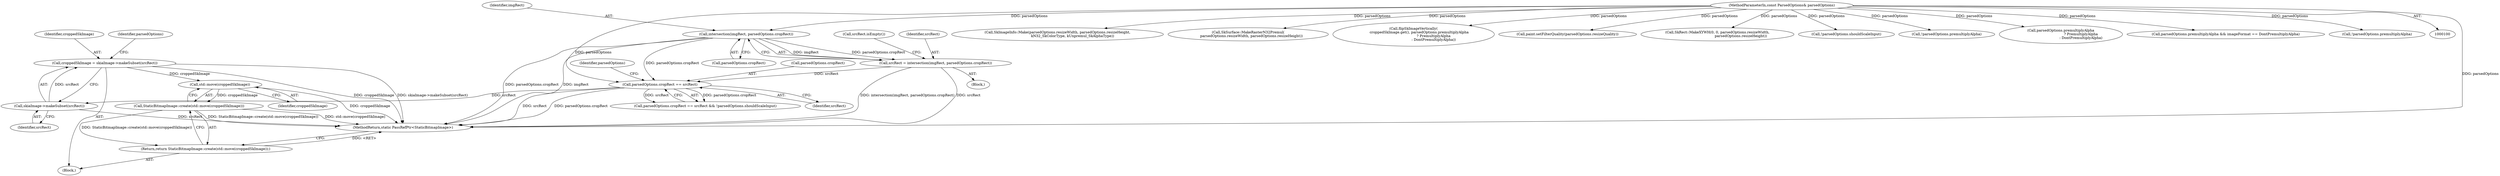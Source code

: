 digraph "0_Chrome_d59a4441697f6253e7dc3f7ae5caad6e5fd2c778_1@API" {
"1000258" [label="(Call,std::move(croppedSkImage))"];
"1000225" [label="(Call,croppedSkImage = skiaImage->makeSubset(srcRect))"];
"1000227" [label="(Call,skiaImage->makeSubset(srcRect))"];
"1000214" [label="(Call,parsedOptions.cropRect == srcRect)"];
"1000112" [label="(Call,intersection(imgRect, parsedOptions.cropRect))"];
"1000102" [label="(MethodParameterIn,const ParsedOptions& parsedOptions)"];
"1000110" [label="(Call,srcRect = intersection(imgRect, parsedOptions.cropRect))"];
"1000257" [label="(Call,StaticBitmapImage::create(std::move(croppedSkImage)))"];
"1000256" [label="(Return,return StaticBitmapImage::create(std::move(croppedSkImage));)"];
"1000110" [label="(Call,srcRect = intersection(imgRect, parsedOptions.cropRect))"];
"1000128" [label="(Call,SkImageInfo::Make(parsedOptions.resizeWidth, parsedOptions.resizeHeight,\n                           kN32_SkColorType, kUnpremul_SkAlphaType))"];
"1000113" [label="(Identifier,imgRect)"];
"1000227" [label="(Call,skiaImage->makeSubset(srcRect))"];
"1000263" [label="(Call,SkSurface::MakeRasterN32Premul(\n      parsedOptions.resizeWidth, parsedOptions.resizeHeight))"];
"1000223" [label="(Block,)"];
"1000112" [label="(Call,intersection(imgRect, parsedOptions.cropRect))"];
"1000119" [label="(Call,srcRect.isEmpty())"];
"1000214" [label="(Call,parsedOptions.cropRect == srcRect)"];
"1000225" [label="(Call,croppedSkImage = skiaImage->makeSubset(srcRect))"];
"1000213" [label="(Call,parsedOptions.cropRect == srcRect && !parsedOptions.shouldScaleInput)"];
"1000235" [label="(Call,flipSkImageVertically(\n          croppedSkImage.get(), parsedOptions.premultiplyAlpha\n                                    ? PremultiplyAlpha\n                                    : DontPremultiplyAlpha))"];
"1000228" [label="(Identifier,srcRect)"];
"1000218" [label="(Identifier,srcRect)"];
"1000348" [label="(Call,paint.setFilterQuality(parsedOptions.resizeQuality))"];
"1000215" [label="(Call,parsedOptions.cropRect)"];
"1000256" [label="(Return,return StaticBitmapImage::create(std::move(croppedSkImage));)"];
"1000338" [label="(Call,SkRect::MakeXYWH(0, 0, parsedOptions.resizeWidth,\n                                          parsedOptions.resizeHeight))"];
"1000257" [label="(Call,StaticBitmapImage::create(std::move(croppedSkImage)))"];
"1000102" [label="(MethodParameterIn,const ParsedOptions& parsedOptions)"];
"1000231" [label="(Identifier,parsedOptions)"];
"1000219" [label="(Call,!parsedOptions.shouldScaleInput)"];
"1000388" [label="(MethodReturn,static PassRefPtr<StaticBitmapImage>)"];
"1000120" [label="(Call,!parsedOptions.premultiplyAlpha)"];
"1000111" [label="(Identifier,srcRect)"];
"1000237" [label="(Call,parsedOptions.premultiplyAlpha\n                                    ? PremultiplyAlpha\n                                    : DontPremultiplyAlpha)"];
"1000105" [label="(Block,)"];
"1000244" [label="(Call,parsedOptions.premultiplyAlpha && imageFormat == DontPremultiplyAlpha)"];
"1000221" [label="(Identifier,parsedOptions)"];
"1000114" [label="(Call,parsedOptions.cropRect)"];
"1000259" [label="(Identifier,croppedSkImage)"];
"1000226" [label="(Identifier,croppedSkImage)"];
"1000258" [label="(Call,std::move(croppedSkImage))"];
"1000179" [label="(Call,!parsedOptions.premultiplyAlpha)"];
"1000258" -> "1000257"  [label="AST: "];
"1000258" -> "1000259"  [label="CFG: "];
"1000259" -> "1000258"  [label="AST: "];
"1000257" -> "1000258"  [label="CFG: "];
"1000258" -> "1000388"  [label="DDG: croppedSkImage"];
"1000258" -> "1000257"  [label="DDG: croppedSkImage"];
"1000225" -> "1000258"  [label="DDG: croppedSkImage"];
"1000225" -> "1000223"  [label="AST: "];
"1000225" -> "1000227"  [label="CFG: "];
"1000226" -> "1000225"  [label="AST: "];
"1000227" -> "1000225"  [label="AST: "];
"1000231" -> "1000225"  [label="CFG: "];
"1000225" -> "1000388"  [label="DDG: skiaImage->makeSubset(srcRect)"];
"1000225" -> "1000388"  [label="DDG: croppedSkImage"];
"1000227" -> "1000225"  [label="DDG: srcRect"];
"1000227" -> "1000228"  [label="CFG: "];
"1000228" -> "1000227"  [label="AST: "];
"1000227" -> "1000388"  [label="DDG: srcRect"];
"1000214" -> "1000227"  [label="DDG: srcRect"];
"1000214" -> "1000213"  [label="AST: "];
"1000214" -> "1000218"  [label="CFG: "];
"1000215" -> "1000214"  [label="AST: "];
"1000218" -> "1000214"  [label="AST: "];
"1000221" -> "1000214"  [label="CFG: "];
"1000213" -> "1000214"  [label="CFG: "];
"1000214" -> "1000388"  [label="DDG: srcRect"];
"1000214" -> "1000388"  [label="DDG: parsedOptions.cropRect"];
"1000214" -> "1000213"  [label="DDG: parsedOptions.cropRect"];
"1000214" -> "1000213"  [label="DDG: srcRect"];
"1000112" -> "1000214"  [label="DDG: parsedOptions.cropRect"];
"1000102" -> "1000214"  [label="DDG: parsedOptions"];
"1000110" -> "1000214"  [label="DDG: srcRect"];
"1000112" -> "1000110"  [label="AST: "];
"1000112" -> "1000114"  [label="CFG: "];
"1000113" -> "1000112"  [label="AST: "];
"1000114" -> "1000112"  [label="AST: "];
"1000110" -> "1000112"  [label="CFG: "];
"1000112" -> "1000388"  [label="DDG: parsedOptions.cropRect"];
"1000112" -> "1000388"  [label="DDG: imgRect"];
"1000112" -> "1000110"  [label="DDG: imgRect"];
"1000112" -> "1000110"  [label="DDG: parsedOptions.cropRect"];
"1000102" -> "1000112"  [label="DDG: parsedOptions"];
"1000102" -> "1000100"  [label="AST: "];
"1000102" -> "1000388"  [label="DDG: parsedOptions"];
"1000102" -> "1000120"  [label="DDG: parsedOptions"];
"1000102" -> "1000128"  [label="DDG: parsedOptions"];
"1000102" -> "1000179"  [label="DDG: parsedOptions"];
"1000102" -> "1000219"  [label="DDG: parsedOptions"];
"1000102" -> "1000235"  [label="DDG: parsedOptions"];
"1000102" -> "1000237"  [label="DDG: parsedOptions"];
"1000102" -> "1000244"  [label="DDG: parsedOptions"];
"1000102" -> "1000263"  [label="DDG: parsedOptions"];
"1000102" -> "1000338"  [label="DDG: parsedOptions"];
"1000102" -> "1000348"  [label="DDG: parsedOptions"];
"1000110" -> "1000105"  [label="AST: "];
"1000111" -> "1000110"  [label="AST: "];
"1000119" -> "1000110"  [label="CFG: "];
"1000110" -> "1000388"  [label="DDG: intersection(imgRect, parsedOptions.cropRect)"];
"1000110" -> "1000388"  [label="DDG: srcRect"];
"1000257" -> "1000256"  [label="AST: "];
"1000256" -> "1000257"  [label="CFG: "];
"1000257" -> "1000388"  [label="DDG: std::move(croppedSkImage)"];
"1000257" -> "1000388"  [label="DDG: StaticBitmapImage::create(std::move(croppedSkImage))"];
"1000257" -> "1000256"  [label="DDG: StaticBitmapImage::create(std::move(croppedSkImage))"];
"1000256" -> "1000223"  [label="AST: "];
"1000388" -> "1000256"  [label="CFG: "];
"1000256" -> "1000388"  [label="DDG: <RET>"];
}
